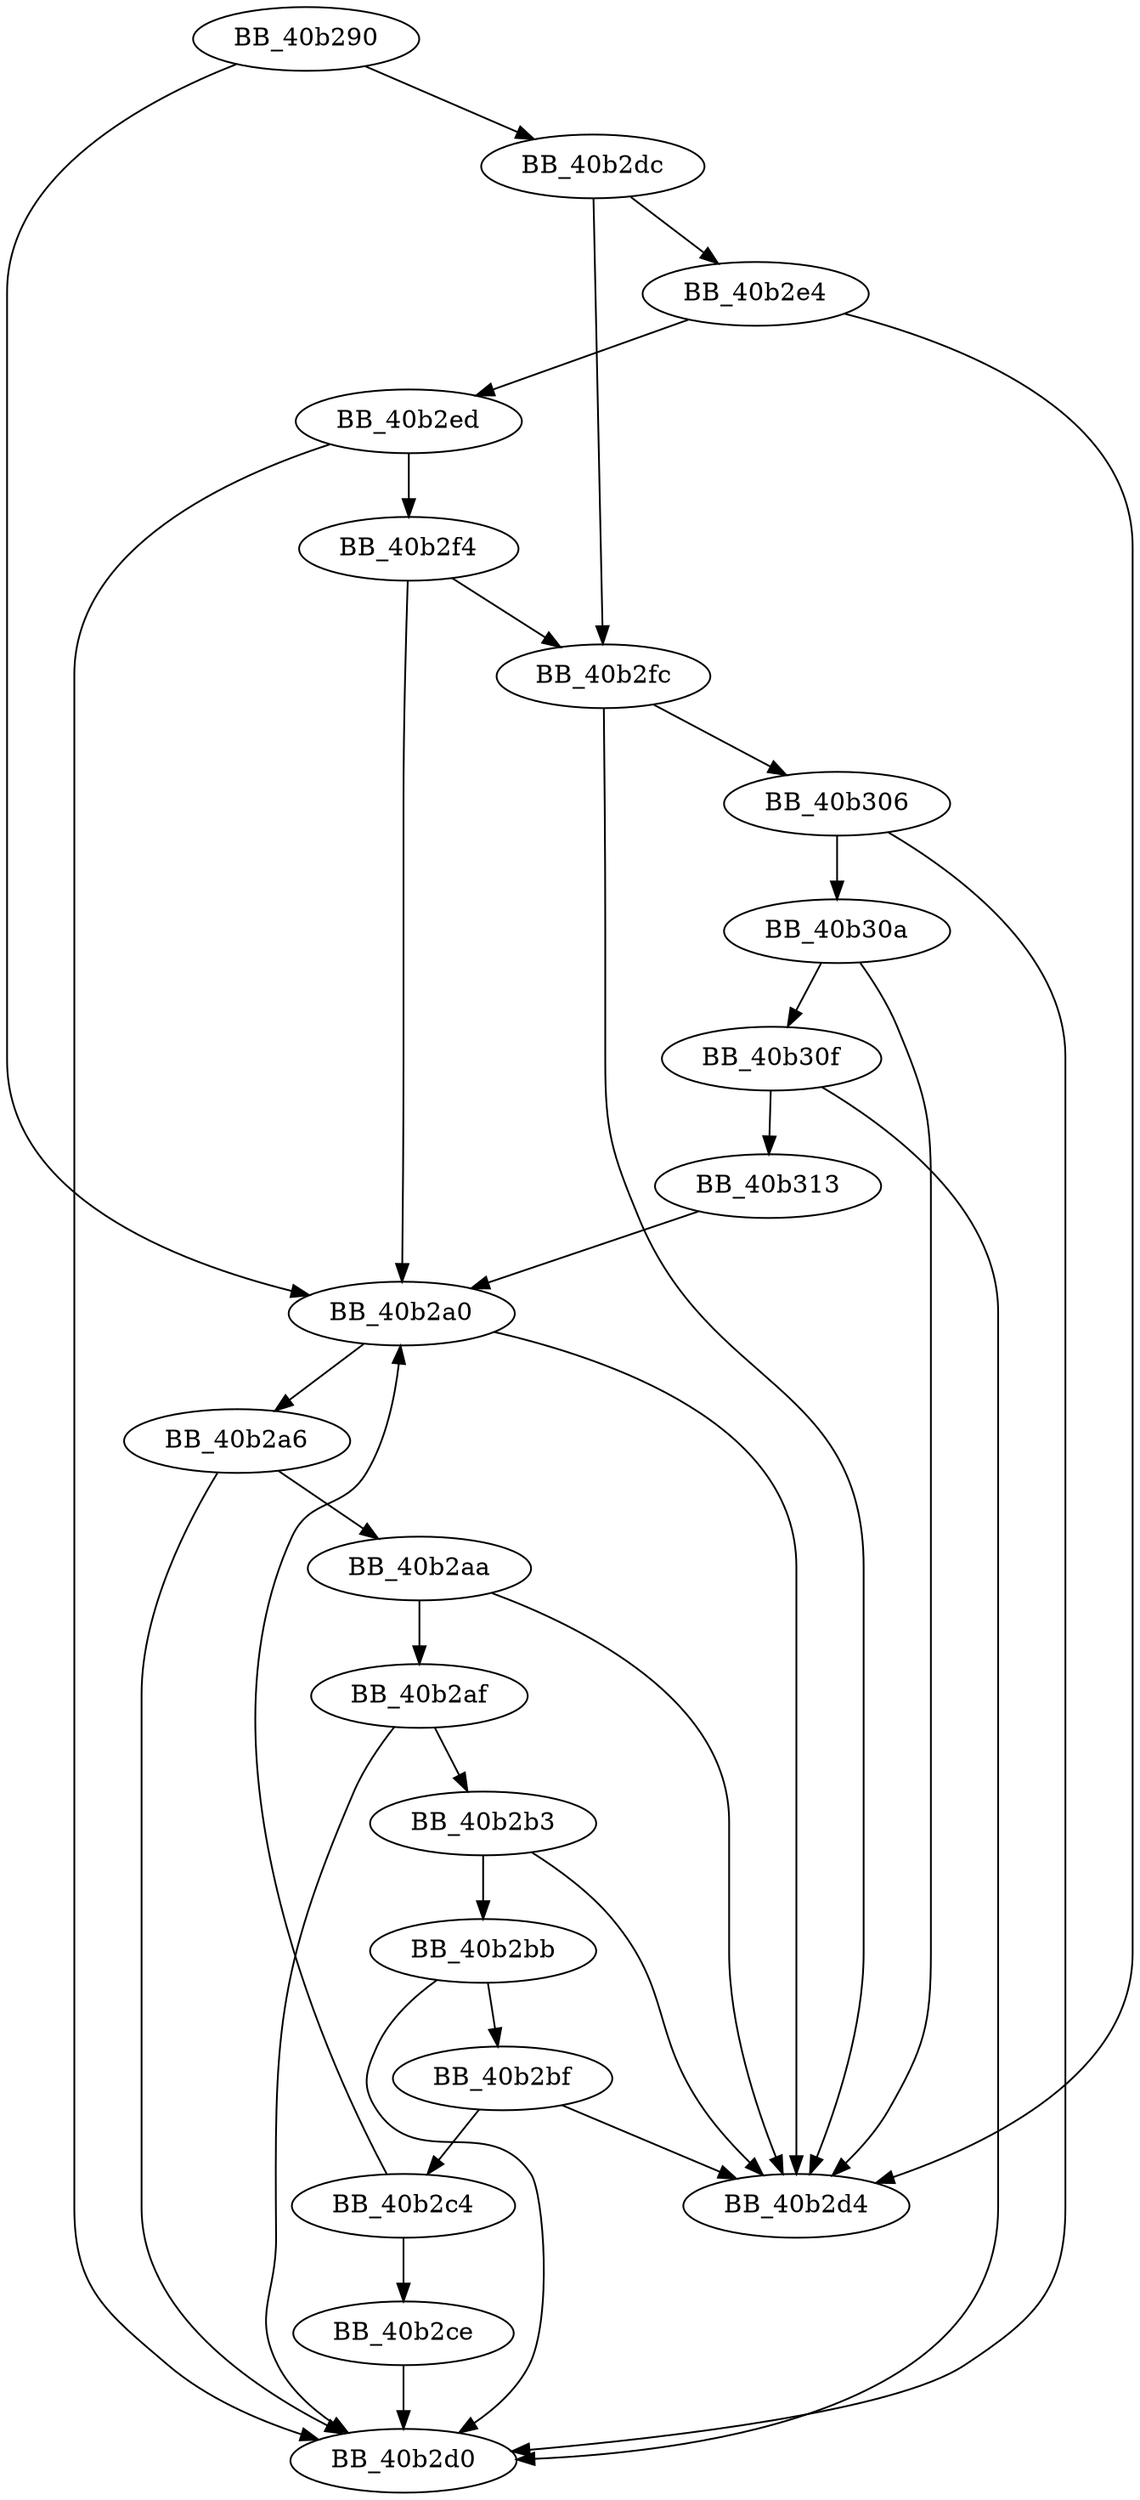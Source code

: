 DiGraph _strcmp{
BB_40b290->BB_40b2a0
BB_40b290->BB_40b2dc
BB_40b2a0->BB_40b2a6
BB_40b2a0->BB_40b2d4
BB_40b2a6->BB_40b2aa
BB_40b2a6->BB_40b2d0
BB_40b2aa->BB_40b2af
BB_40b2aa->BB_40b2d4
BB_40b2af->BB_40b2b3
BB_40b2af->BB_40b2d0
BB_40b2b3->BB_40b2bb
BB_40b2b3->BB_40b2d4
BB_40b2bb->BB_40b2bf
BB_40b2bb->BB_40b2d0
BB_40b2bf->BB_40b2c4
BB_40b2bf->BB_40b2d4
BB_40b2c4->BB_40b2a0
BB_40b2c4->BB_40b2ce
BB_40b2ce->BB_40b2d0
BB_40b2dc->BB_40b2e4
BB_40b2dc->BB_40b2fc
BB_40b2e4->BB_40b2d4
BB_40b2e4->BB_40b2ed
BB_40b2ed->BB_40b2d0
BB_40b2ed->BB_40b2f4
BB_40b2f4->BB_40b2a0
BB_40b2f4->BB_40b2fc
BB_40b2fc->BB_40b2d4
BB_40b2fc->BB_40b306
BB_40b306->BB_40b2d0
BB_40b306->BB_40b30a
BB_40b30a->BB_40b2d4
BB_40b30a->BB_40b30f
BB_40b30f->BB_40b2d0
BB_40b30f->BB_40b313
BB_40b313->BB_40b2a0
}
